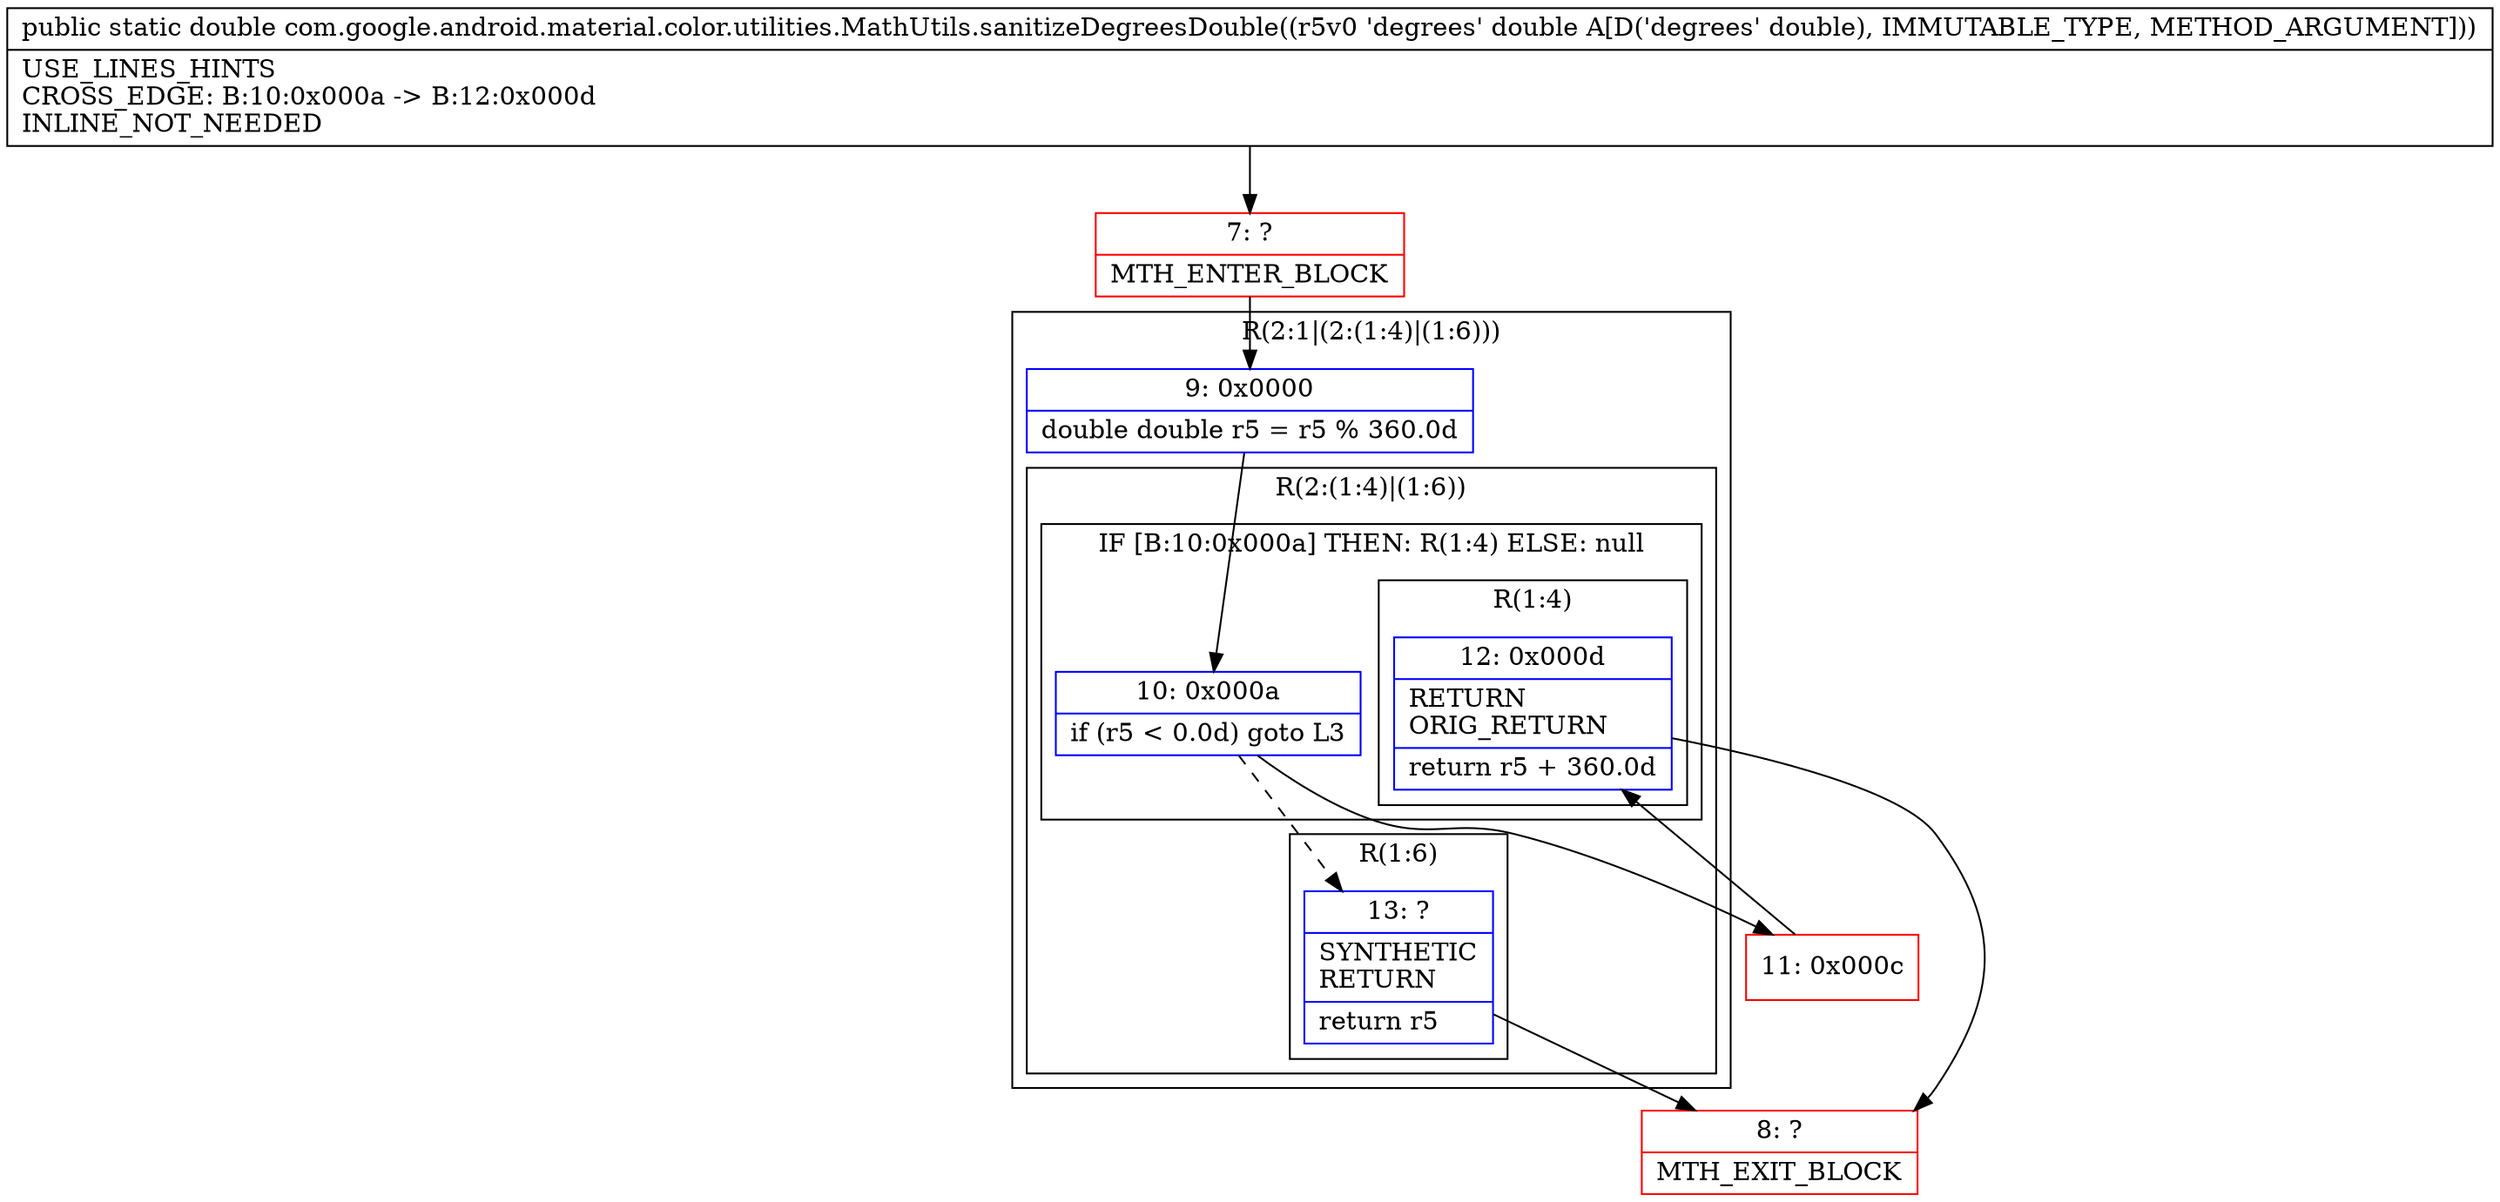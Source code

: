 digraph "CFG forcom.google.android.material.color.utilities.MathUtils.sanitizeDegreesDouble(D)D" {
subgraph cluster_Region_1482359850 {
label = "R(2:1|(2:(1:4)|(1:6)))";
node [shape=record,color=blue];
Node_9 [shape=record,label="{9\:\ 0x0000|double double r5 = r5 % 360.0d\l}"];
subgraph cluster_Region_2146254729 {
label = "R(2:(1:4)|(1:6))";
node [shape=record,color=blue];
subgraph cluster_IfRegion_2063635617 {
label = "IF [B:10:0x000a] THEN: R(1:4) ELSE: null";
node [shape=record,color=blue];
Node_10 [shape=record,label="{10\:\ 0x000a|if (r5 \< 0.0d) goto L3\l}"];
subgraph cluster_Region_1174781537 {
label = "R(1:4)";
node [shape=record,color=blue];
Node_12 [shape=record,label="{12\:\ 0x000d|RETURN\lORIG_RETURN\l|return r5 + 360.0d\l}"];
}
}
subgraph cluster_Region_345918013 {
label = "R(1:6)";
node [shape=record,color=blue];
Node_13 [shape=record,label="{13\:\ ?|SYNTHETIC\lRETURN\l|return r5\l}"];
}
}
}
Node_7 [shape=record,color=red,label="{7\:\ ?|MTH_ENTER_BLOCK\l}"];
Node_11 [shape=record,color=red,label="{11\:\ 0x000c}"];
Node_8 [shape=record,color=red,label="{8\:\ ?|MTH_EXIT_BLOCK\l}"];
MethodNode[shape=record,label="{public static double com.google.android.material.color.utilities.MathUtils.sanitizeDegreesDouble((r5v0 'degrees' double A[D('degrees' double), IMMUTABLE_TYPE, METHOD_ARGUMENT]))  | USE_LINES_HINTS\lCROSS_EDGE: B:10:0x000a \-\> B:12:0x000d\lINLINE_NOT_NEEDED\l}"];
MethodNode -> Node_7;Node_9 -> Node_10;
Node_10 -> Node_11;
Node_10 -> Node_13[style=dashed];
Node_12 -> Node_8;
Node_13 -> Node_8;
Node_7 -> Node_9;
Node_11 -> Node_12;
}

